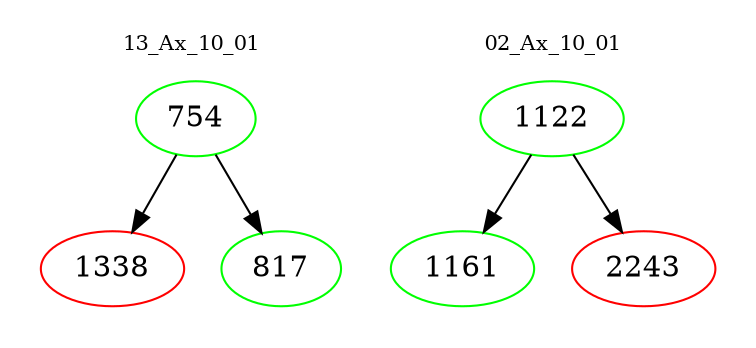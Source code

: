 digraph{
subgraph cluster_0 {
color = white
label = "13_Ax_10_01";
fontsize=10;
T0_754 [label="754", color="green"]
T0_754 -> T0_1338 [color="black"]
T0_1338 [label="1338", color="red"]
T0_754 -> T0_817 [color="black"]
T0_817 [label="817", color="green"]
}
subgraph cluster_1 {
color = white
label = "02_Ax_10_01";
fontsize=10;
T1_1122 [label="1122", color="green"]
T1_1122 -> T1_1161 [color="black"]
T1_1161 [label="1161", color="green"]
T1_1122 -> T1_2243 [color="black"]
T1_2243 [label="2243", color="red"]
}
}
